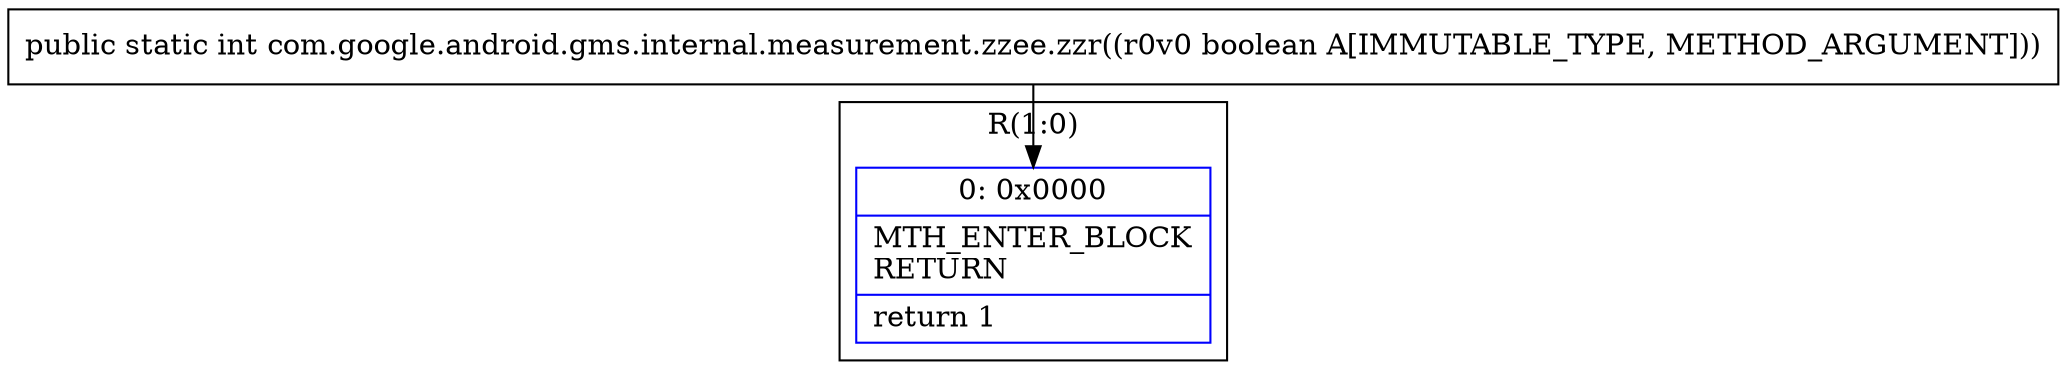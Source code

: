 digraph "CFG forcom.google.android.gms.internal.measurement.zzee.zzr(Z)I" {
subgraph cluster_Region_95944761 {
label = "R(1:0)";
node [shape=record,color=blue];
Node_0 [shape=record,label="{0\:\ 0x0000|MTH_ENTER_BLOCK\lRETURN\l|return 1\l}"];
}
MethodNode[shape=record,label="{public static int com.google.android.gms.internal.measurement.zzee.zzr((r0v0 boolean A[IMMUTABLE_TYPE, METHOD_ARGUMENT])) }"];
MethodNode -> Node_0;
}

